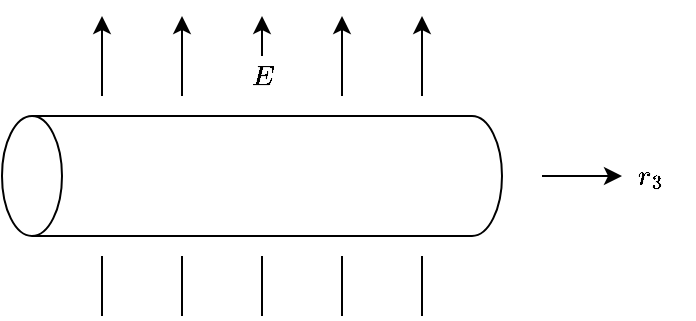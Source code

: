 <mxfile version="18.0.1" type="device"><diagram id="s_fII2IvzvMXUjttAnjr" name="Page-1"><mxGraphModel dx="634" dy="481" grid="1" gridSize="10" guides="1" tooltips="1" connect="1" arrows="1" fold="1" page="1" pageScale="1" pageWidth="827" pageHeight="1169" math="1" shadow="0"><root><mxCell id="0"/><mxCell id="1" parent="0"/><mxCell id="PD2Oqjta_LoPIprHK05T-1" value="" style="shape=cylinder3;whiteSpace=wrap;html=1;boundedLbl=1;backgroundOutline=1;size=15;direction=north;" vertex="1" parent="1"><mxGeometry x="80" y="70" width="250" height="60" as="geometry"/></mxCell><mxCell id="PD2Oqjta_LoPIprHK05T-2" value="" style="endArrow=classic;html=1;rounded=0;" edge="1" parent="1"><mxGeometry width="50" height="50" relative="1" as="geometry"><mxPoint x="350" y="100" as="sourcePoint"/><mxPoint x="390" y="100" as="targetPoint"/></mxGeometry></mxCell><mxCell id="PD2Oqjta_LoPIprHK05T-4" value="$$r_3$$" style="text;html=1;strokeColor=none;fillColor=none;align=center;verticalAlign=middle;whiteSpace=wrap;rounded=0;" vertex="1" parent="1"><mxGeometry x="392" y="90" width="24" height="20" as="geometry"/></mxCell><mxCell id="PD2Oqjta_LoPIprHK05T-5" value="" style="endArrow=classic;html=1;rounded=0;" edge="1" parent="1"><mxGeometry width="50" height="50" relative="1" as="geometry"><mxPoint x="130" y="60" as="sourcePoint"/><mxPoint x="130" y="20" as="targetPoint"/></mxGeometry></mxCell><mxCell id="PD2Oqjta_LoPIprHK05T-6" value="" style="endArrow=classic;html=1;rounded=0;" edge="1" parent="1"><mxGeometry width="50" height="50" relative="1" as="geometry"><mxPoint x="170" y="60" as="sourcePoint"/><mxPoint x="170" y="20" as="targetPoint"/></mxGeometry></mxCell><mxCell id="PD2Oqjta_LoPIprHK05T-7" value="" style="endArrow=classic;html=1;rounded=0;startArrow=none;" edge="1" parent="1" source="PD2Oqjta_LoPIprHK05T-15"><mxGeometry width="50" height="50" relative="1" as="geometry"><mxPoint x="210" y="60" as="sourcePoint"/><mxPoint x="210" y="20" as="targetPoint"/></mxGeometry></mxCell><mxCell id="PD2Oqjta_LoPIprHK05T-8" value="" style="endArrow=classic;html=1;rounded=0;" edge="1" parent="1"><mxGeometry width="50" height="50" relative="1" as="geometry"><mxPoint x="250" y="60" as="sourcePoint"/><mxPoint x="250" y="20" as="targetPoint"/></mxGeometry></mxCell><mxCell id="PD2Oqjta_LoPIprHK05T-9" value="" style="endArrow=classic;html=1;rounded=0;" edge="1" parent="1"><mxGeometry width="50" height="50" relative="1" as="geometry"><mxPoint x="290" y="60" as="sourcePoint"/><mxPoint x="290" y="20" as="targetPoint"/></mxGeometry></mxCell><mxCell id="PD2Oqjta_LoPIprHK05T-10" value="" style="endArrow=none;html=1;rounded=0;" edge="1" parent="1"><mxGeometry width="50" height="50" relative="1" as="geometry"><mxPoint x="130" y="170" as="sourcePoint"/><mxPoint x="130" y="140" as="targetPoint"/></mxGeometry></mxCell><mxCell id="PD2Oqjta_LoPIprHK05T-11" value="" style="endArrow=none;html=1;rounded=0;" edge="1" parent="1"><mxGeometry width="50" height="50" relative="1" as="geometry"><mxPoint x="170" y="170" as="sourcePoint"/><mxPoint x="170" y="140" as="targetPoint"/></mxGeometry></mxCell><mxCell id="PD2Oqjta_LoPIprHK05T-12" value="" style="endArrow=none;html=1;rounded=0;" edge="1" parent="1"><mxGeometry width="50" height="50" relative="1" as="geometry"><mxPoint x="210" y="170" as="sourcePoint"/><mxPoint x="210" y="140" as="targetPoint"/></mxGeometry></mxCell><mxCell id="PD2Oqjta_LoPIprHK05T-13" value="" style="endArrow=none;html=1;rounded=0;" edge="1" parent="1"><mxGeometry width="50" height="50" relative="1" as="geometry"><mxPoint x="250" y="170" as="sourcePoint"/><mxPoint x="250" y="140" as="targetPoint"/></mxGeometry></mxCell><mxCell id="PD2Oqjta_LoPIprHK05T-14" value="" style="endArrow=none;html=1;rounded=0;" edge="1" parent="1"><mxGeometry width="50" height="50" relative="1" as="geometry"><mxPoint x="290" y="170" as="sourcePoint"/><mxPoint x="290" y="140" as="targetPoint"/></mxGeometry></mxCell><mxCell id="PD2Oqjta_LoPIprHK05T-15" value="$$E$$" style="text;html=1;strokeColor=none;fillColor=none;align=center;verticalAlign=middle;whiteSpace=wrap;rounded=0;" vertex="1" parent="1"><mxGeometry x="180" y="40" width="60" height="20" as="geometry"/></mxCell><mxCell id="PD2Oqjta_LoPIprHK05T-16" value="" style="endArrow=none;html=1;rounded=0;" edge="1" parent="1" target="PD2Oqjta_LoPIprHK05T-15"><mxGeometry width="50" height="50" relative="1" as="geometry"><mxPoint x="210" y="60" as="sourcePoint"/><mxPoint x="210" y="20" as="targetPoint"/></mxGeometry></mxCell></root></mxGraphModel></diagram></mxfile>